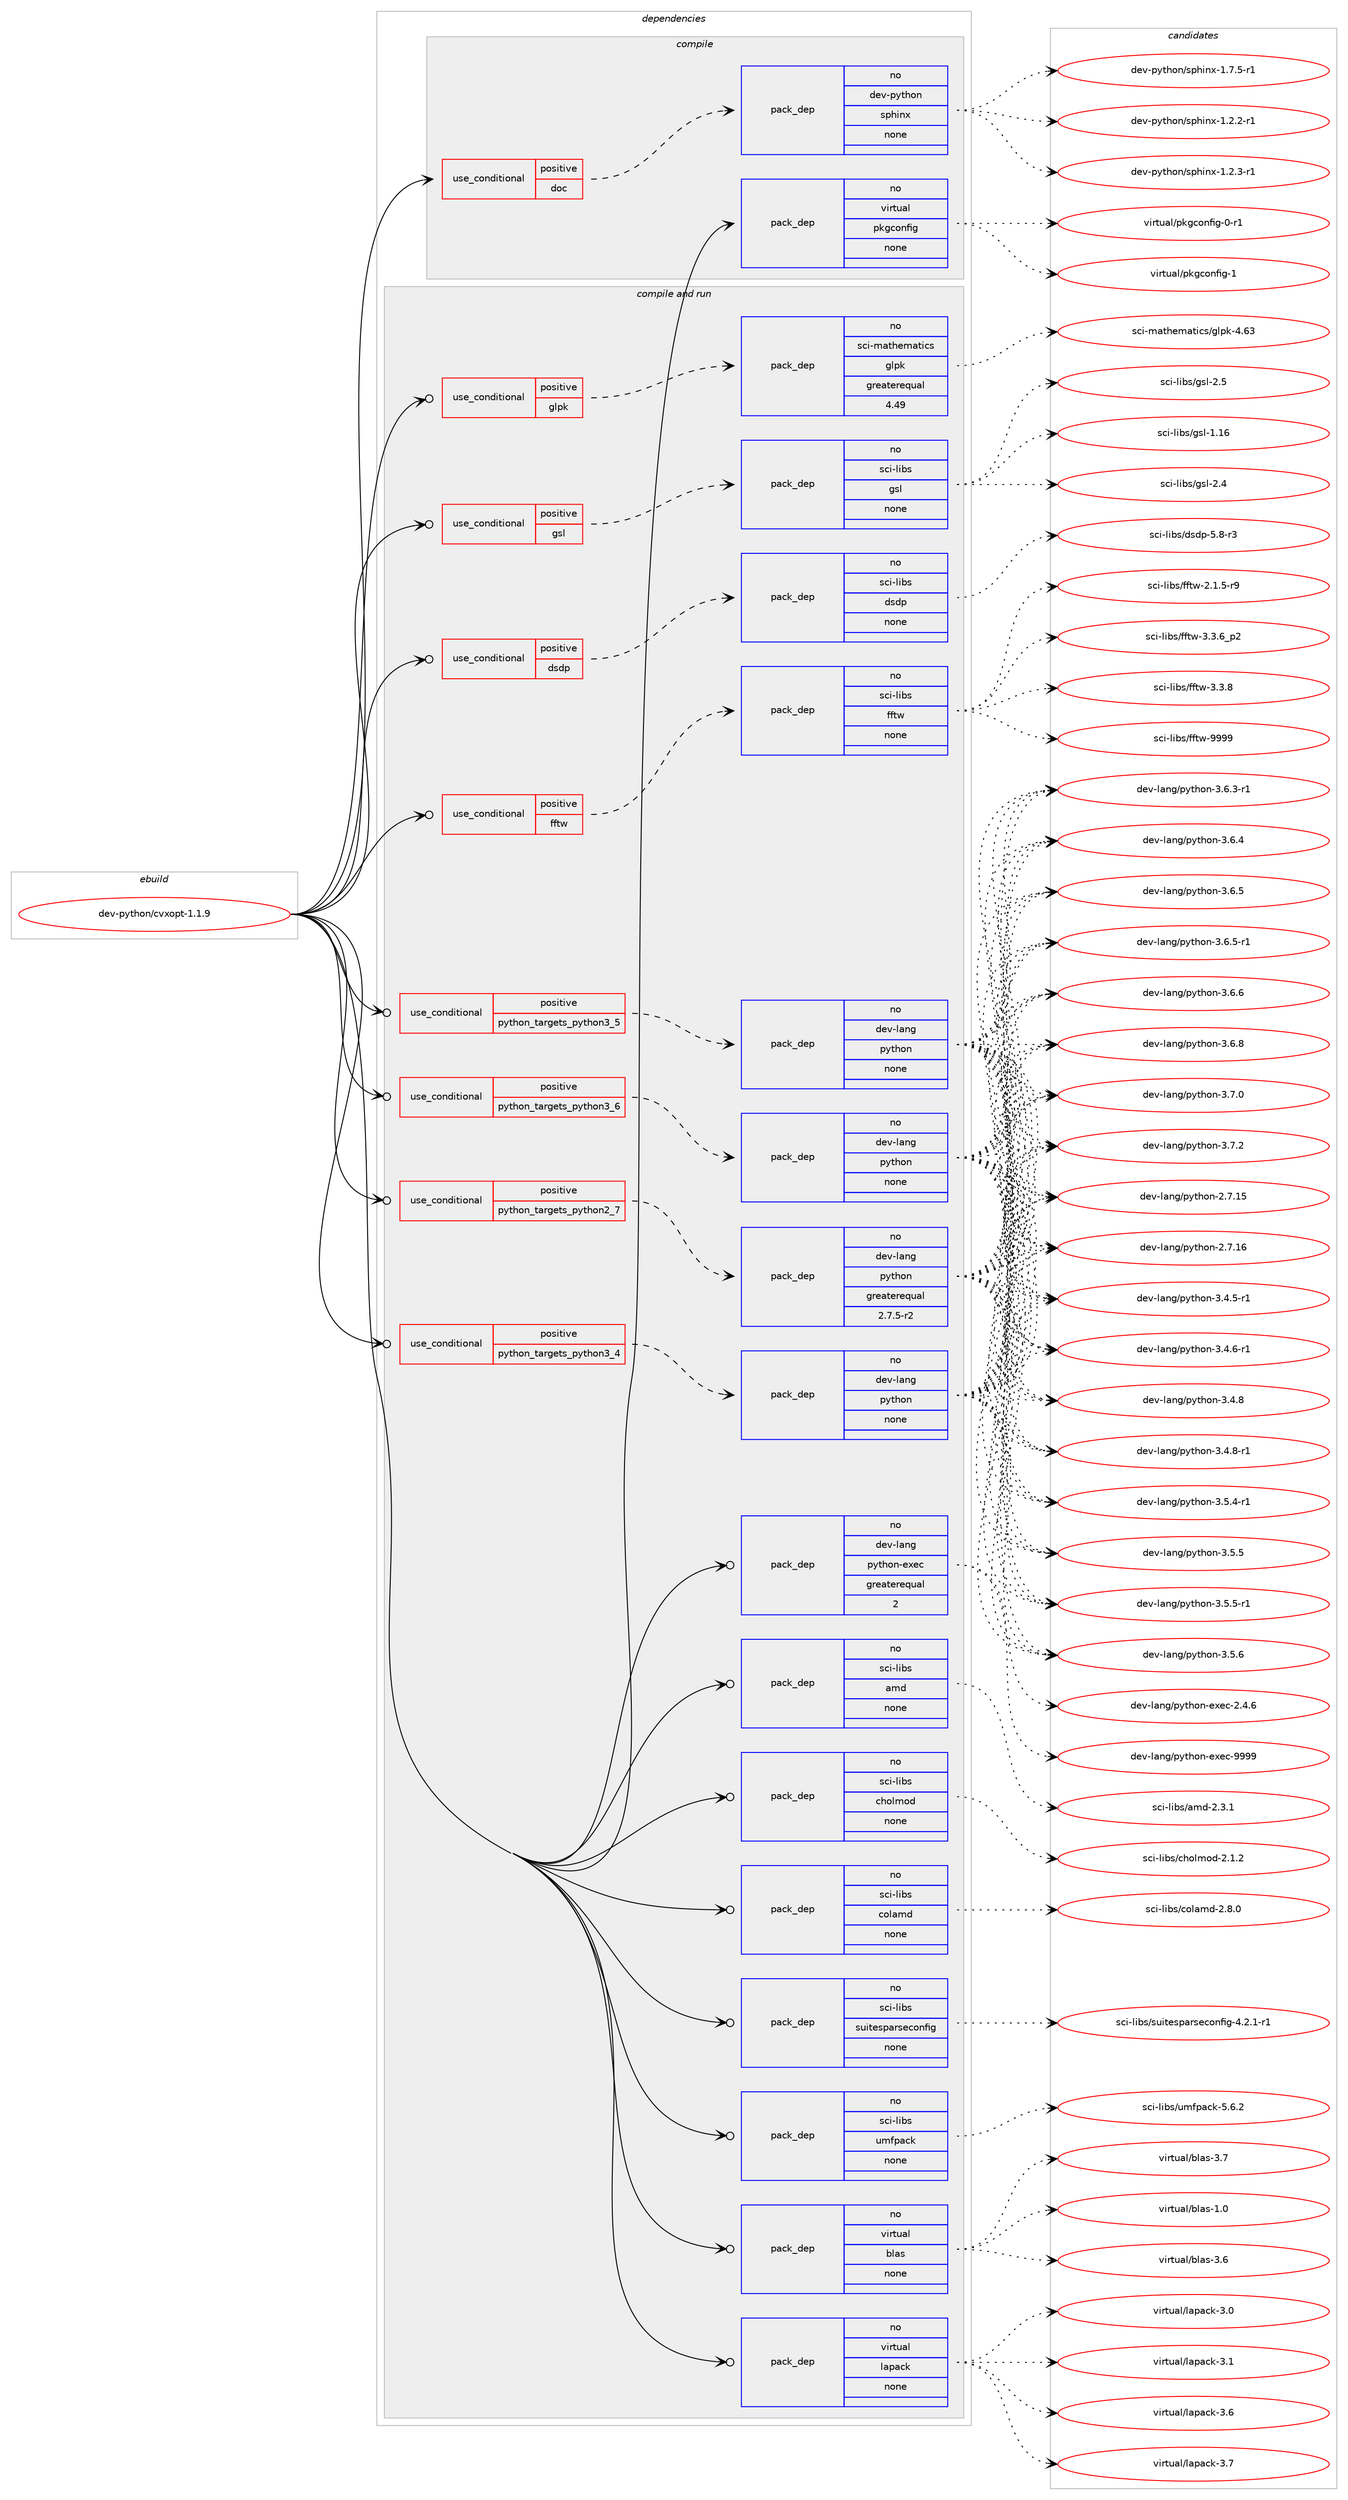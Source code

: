 digraph prolog {

# *************
# Graph options
# *************

newrank=true;
concentrate=true;
compound=true;
graph [rankdir=LR,fontname=Helvetica,fontsize=10,ranksep=1.5];#, ranksep=2.5, nodesep=0.2];
edge  [arrowhead=vee];
node  [fontname=Helvetica,fontsize=10];

# **********
# The ebuild
# **********

subgraph cluster_leftcol {
color=gray;
rank=same;
label=<<i>ebuild</i>>;
id [label="dev-python/cvxopt-1.1.9", color=red, width=4, href="../dev-python/cvxopt-1.1.9.svg"];
}

# ****************
# The dependencies
# ****************

subgraph cluster_midcol {
color=gray;
label=<<i>dependencies</i>>;
subgraph cluster_compile {
fillcolor="#eeeeee";
style=filled;
label=<<i>compile</i>>;
subgraph cond372972 {
dependency1404994 [label=<<TABLE BORDER="0" CELLBORDER="1" CELLSPACING="0" CELLPADDING="4"><TR><TD ROWSPAN="3" CELLPADDING="10">use_conditional</TD></TR><TR><TD>positive</TD></TR><TR><TD>doc</TD></TR></TABLE>>, shape=none, color=red];
subgraph pack1008777 {
dependency1404995 [label=<<TABLE BORDER="0" CELLBORDER="1" CELLSPACING="0" CELLPADDING="4" WIDTH="220"><TR><TD ROWSPAN="6" CELLPADDING="30">pack_dep</TD></TR><TR><TD WIDTH="110">no</TD></TR><TR><TD>dev-python</TD></TR><TR><TD>sphinx</TD></TR><TR><TD>none</TD></TR><TR><TD></TD></TR></TABLE>>, shape=none, color=blue];
}
dependency1404994:e -> dependency1404995:w [weight=20,style="dashed",arrowhead="vee"];
}
id:e -> dependency1404994:w [weight=20,style="solid",arrowhead="vee"];
subgraph pack1008778 {
dependency1404996 [label=<<TABLE BORDER="0" CELLBORDER="1" CELLSPACING="0" CELLPADDING="4" WIDTH="220"><TR><TD ROWSPAN="6" CELLPADDING="30">pack_dep</TD></TR><TR><TD WIDTH="110">no</TD></TR><TR><TD>virtual</TD></TR><TR><TD>pkgconfig</TD></TR><TR><TD>none</TD></TR><TR><TD></TD></TR></TABLE>>, shape=none, color=blue];
}
id:e -> dependency1404996:w [weight=20,style="solid",arrowhead="vee"];
}
subgraph cluster_compileandrun {
fillcolor="#eeeeee";
style=filled;
label=<<i>compile and run</i>>;
subgraph cond372973 {
dependency1404997 [label=<<TABLE BORDER="0" CELLBORDER="1" CELLSPACING="0" CELLPADDING="4"><TR><TD ROWSPAN="3" CELLPADDING="10">use_conditional</TD></TR><TR><TD>positive</TD></TR><TR><TD>dsdp</TD></TR></TABLE>>, shape=none, color=red];
subgraph pack1008779 {
dependency1404998 [label=<<TABLE BORDER="0" CELLBORDER="1" CELLSPACING="0" CELLPADDING="4" WIDTH="220"><TR><TD ROWSPAN="6" CELLPADDING="30">pack_dep</TD></TR><TR><TD WIDTH="110">no</TD></TR><TR><TD>sci-libs</TD></TR><TR><TD>dsdp</TD></TR><TR><TD>none</TD></TR><TR><TD></TD></TR></TABLE>>, shape=none, color=blue];
}
dependency1404997:e -> dependency1404998:w [weight=20,style="dashed",arrowhead="vee"];
}
id:e -> dependency1404997:w [weight=20,style="solid",arrowhead="odotvee"];
subgraph cond372974 {
dependency1404999 [label=<<TABLE BORDER="0" CELLBORDER="1" CELLSPACING="0" CELLPADDING="4"><TR><TD ROWSPAN="3" CELLPADDING="10">use_conditional</TD></TR><TR><TD>positive</TD></TR><TR><TD>fftw</TD></TR></TABLE>>, shape=none, color=red];
subgraph pack1008780 {
dependency1405000 [label=<<TABLE BORDER="0" CELLBORDER="1" CELLSPACING="0" CELLPADDING="4" WIDTH="220"><TR><TD ROWSPAN="6" CELLPADDING="30">pack_dep</TD></TR><TR><TD WIDTH="110">no</TD></TR><TR><TD>sci-libs</TD></TR><TR><TD>fftw</TD></TR><TR><TD>none</TD></TR><TR><TD></TD></TR></TABLE>>, shape=none, color=blue];
}
dependency1404999:e -> dependency1405000:w [weight=20,style="dashed",arrowhead="vee"];
}
id:e -> dependency1404999:w [weight=20,style="solid",arrowhead="odotvee"];
subgraph cond372975 {
dependency1405001 [label=<<TABLE BORDER="0" CELLBORDER="1" CELLSPACING="0" CELLPADDING="4"><TR><TD ROWSPAN="3" CELLPADDING="10">use_conditional</TD></TR><TR><TD>positive</TD></TR><TR><TD>glpk</TD></TR></TABLE>>, shape=none, color=red];
subgraph pack1008781 {
dependency1405002 [label=<<TABLE BORDER="0" CELLBORDER="1" CELLSPACING="0" CELLPADDING="4" WIDTH="220"><TR><TD ROWSPAN="6" CELLPADDING="30">pack_dep</TD></TR><TR><TD WIDTH="110">no</TD></TR><TR><TD>sci-mathematics</TD></TR><TR><TD>glpk</TD></TR><TR><TD>greaterequal</TD></TR><TR><TD>4.49</TD></TR></TABLE>>, shape=none, color=blue];
}
dependency1405001:e -> dependency1405002:w [weight=20,style="dashed",arrowhead="vee"];
}
id:e -> dependency1405001:w [weight=20,style="solid",arrowhead="odotvee"];
subgraph cond372976 {
dependency1405003 [label=<<TABLE BORDER="0" CELLBORDER="1" CELLSPACING="0" CELLPADDING="4"><TR><TD ROWSPAN="3" CELLPADDING="10">use_conditional</TD></TR><TR><TD>positive</TD></TR><TR><TD>gsl</TD></TR></TABLE>>, shape=none, color=red];
subgraph pack1008782 {
dependency1405004 [label=<<TABLE BORDER="0" CELLBORDER="1" CELLSPACING="0" CELLPADDING="4" WIDTH="220"><TR><TD ROWSPAN="6" CELLPADDING="30">pack_dep</TD></TR><TR><TD WIDTH="110">no</TD></TR><TR><TD>sci-libs</TD></TR><TR><TD>gsl</TD></TR><TR><TD>none</TD></TR><TR><TD></TD></TR></TABLE>>, shape=none, color=blue];
}
dependency1405003:e -> dependency1405004:w [weight=20,style="dashed",arrowhead="vee"];
}
id:e -> dependency1405003:w [weight=20,style="solid",arrowhead="odotvee"];
subgraph cond372977 {
dependency1405005 [label=<<TABLE BORDER="0" CELLBORDER="1" CELLSPACING="0" CELLPADDING="4"><TR><TD ROWSPAN="3" CELLPADDING="10">use_conditional</TD></TR><TR><TD>positive</TD></TR><TR><TD>python_targets_python2_7</TD></TR></TABLE>>, shape=none, color=red];
subgraph pack1008783 {
dependency1405006 [label=<<TABLE BORDER="0" CELLBORDER="1" CELLSPACING="0" CELLPADDING="4" WIDTH="220"><TR><TD ROWSPAN="6" CELLPADDING="30">pack_dep</TD></TR><TR><TD WIDTH="110">no</TD></TR><TR><TD>dev-lang</TD></TR><TR><TD>python</TD></TR><TR><TD>greaterequal</TD></TR><TR><TD>2.7.5-r2</TD></TR></TABLE>>, shape=none, color=blue];
}
dependency1405005:e -> dependency1405006:w [weight=20,style="dashed",arrowhead="vee"];
}
id:e -> dependency1405005:w [weight=20,style="solid",arrowhead="odotvee"];
subgraph cond372978 {
dependency1405007 [label=<<TABLE BORDER="0" CELLBORDER="1" CELLSPACING="0" CELLPADDING="4"><TR><TD ROWSPAN="3" CELLPADDING="10">use_conditional</TD></TR><TR><TD>positive</TD></TR><TR><TD>python_targets_python3_4</TD></TR></TABLE>>, shape=none, color=red];
subgraph pack1008784 {
dependency1405008 [label=<<TABLE BORDER="0" CELLBORDER="1" CELLSPACING="0" CELLPADDING="4" WIDTH="220"><TR><TD ROWSPAN="6" CELLPADDING="30">pack_dep</TD></TR><TR><TD WIDTH="110">no</TD></TR><TR><TD>dev-lang</TD></TR><TR><TD>python</TD></TR><TR><TD>none</TD></TR><TR><TD></TD></TR></TABLE>>, shape=none, color=blue];
}
dependency1405007:e -> dependency1405008:w [weight=20,style="dashed",arrowhead="vee"];
}
id:e -> dependency1405007:w [weight=20,style="solid",arrowhead="odotvee"];
subgraph cond372979 {
dependency1405009 [label=<<TABLE BORDER="0" CELLBORDER="1" CELLSPACING="0" CELLPADDING="4"><TR><TD ROWSPAN="3" CELLPADDING="10">use_conditional</TD></TR><TR><TD>positive</TD></TR><TR><TD>python_targets_python3_5</TD></TR></TABLE>>, shape=none, color=red];
subgraph pack1008785 {
dependency1405010 [label=<<TABLE BORDER="0" CELLBORDER="1" CELLSPACING="0" CELLPADDING="4" WIDTH="220"><TR><TD ROWSPAN="6" CELLPADDING="30">pack_dep</TD></TR><TR><TD WIDTH="110">no</TD></TR><TR><TD>dev-lang</TD></TR><TR><TD>python</TD></TR><TR><TD>none</TD></TR><TR><TD></TD></TR></TABLE>>, shape=none, color=blue];
}
dependency1405009:e -> dependency1405010:w [weight=20,style="dashed",arrowhead="vee"];
}
id:e -> dependency1405009:w [weight=20,style="solid",arrowhead="odotvee"];
subgraph cond372980 {
dependency1405011 [label=<<TABLE BORDER="0" CELLBORDER="1" CELLSPACING="0" CELLPADDING="4"><TR><TD ROWSPAN="3" CELLPADDING="10">use_conditional</TD></TR><TR><TD>positive</TD></TR><TR><TD>python_targets_python3_6</TD></TR></TABLE>>, shape=none, color=red];
subgraph pack1008786 {
dependency1405012 [label=<<TABLE BORDER="0" CELLBORDER="1" CELLSPACING="0" CELLPADDING="4" WIDTH="220"><TR><TD ROWSPAN="6" CELLPADDING="30">pack_dep</TD></TR><TR><TD WIDTH="110">no</TD></TR><TR><TD>dev-lang</TD></TR><TR><TD>python</TD></TR><TR><TD>none</TD></TR><TR><TD></TD></TR></TABLE>>, shape=none, color=blue];
}
dependency1405011:e -> dependency1405012:w [weight=20,style="dashed",arrowhead="vee"];
}
id:e -> dependency1405011:w [weight=20,style="solid",arrowhead="odotvee"];
subgraph pack1008787 {
dependency1405013 [label=<<TABLE BORDER="0" CELLBORDER="1" CELLSPACING="0" CELLPADDING="4" WIDTH="220"><TR><TD ROWSPAN="6" CELLPADDING="30">pack_dep</TD></TR><TR><TD WIDTH="110">no</TD></TR><TR><TD>dev-lang</TD></TR><TR><TD>python-exec</TD></TR><TR><TD>greaterequal</TD></TR><TR><TD>2</TD></TR></TABLE>>, shape=none, color=blue];
}
id:e -> dependency1405013:w [weight=20,style="solid",arrowhead="odotvee"];
subgraph pack1008788 {
dependency1405014 [label=<<TABLE BORDER="0" CELLBORDER="1" CELLSPACING="0" CELLPADDING="4" WIDTH="220"><TR><TD ROWSPAN="6" CELLPADDING="30">pack_dep</TD></TR><TR><TD WIDTH="110">no</TD></TR><TR><TD>sci-libs</TD></TR><TR><TD>amd</TD></TR><TR><TD>none</TD></TR><TR><TD></TD></TR></TABLE>>, shape=none, color=blue];
}
id:e -> dependency1405014:w [weight=20,style="solid",arrowhead="odotvee"];
subgraph pack1008789 {
dependency1405015 [label=<<TABLE BORDER="0" CELLBORDER="1" CELLSPACING="0" CELLPADDING="4" WIDTH="220"><TR><TD ROWSPAN="6" CELLPADDING="30">pack_dep</TD></TR><TR><TD WIDTH="110">no</TD></TR><TR><TD>sci-libs</TD></TR><TR><TD>cholmod</TD></TR><TR><TD>none</TD></TR><TR><TD></TD></TR></TABLE>>, shape=none, color=blue];
}
id:e -> dependency1405015:w [weight=20,style="solid",arrowhead="odotvee"];
subgraph pack1008790 {
dependency1405016 [label=<<TABLE BORDER="0" CELLBORDER="1" CELLSPACING="0" CELLPADDING="4" WIDTH="220"><TR><TD ROWSPAN="6" CELLPADDING="30">pack_dep</TD></TR><TR><TD WIDTH="110">no</TD></TR><TR><TD>sci-libs</TD></TR><TR><TD>colamd</TD></TR><TR><TD>none</TD></TR><TR><TD></TD></TR></TABLE>>, shape=none, color=blue];
}
id:e -> dependency1405016:w [weight=20,style="solid",arrowhead="odotvee"];
subgraph pack1008791 {
dependency1405017 [label=<<TABLE BORDER="0" CELLBORDER="1" CELLSPACING="0" CELLPADDING="4" WIDTH="220"><TR><TD ROWSPAN="6" CELLPADDING="30">pack_dep</TD></TR><TR><TD WIDTH="110">no</TD></TR><TR><TD>sci-libs</TD></TR><TR><TD>suitesparseconfig</TD></TR><TR><TD>none</TD></TR><TR><TD></TD></TR></TABLE>>, shape=none, color=blue];
}
id:e -> dependency1405017:w [weight=20,style="solid",arrowhead="odotvee"];
subgraph pack1008792 {
dependency1405018 [label=<<TABLE BORDER="0" CELLBORDER="1" CELLSPACING="0" CELLPADDING="4" WIDTH="220"><TR><TD ROWSPAN="6" CELLPADDING="30">pack_dep</TD></TR><TR><TD WIDTH="110">no</TD></TR><TR><TD>sci-libs</TD></TR><TR><TD>umfpack</TD></TR><TR><TD>none</TD></TR><TR><TD></TD></TR></TABLE>>, shape=none, color=blue];
}
id:e -> dependency1405018:w [weight=20,style="solid",arrowhead="odotvee"];
subgraph pack1008793 {
dependency1405019 [label=<<TABLE BORDER="0" CELLBORDER="1" CELLSPACING="0" CELLPADDING="4" WIDTH="220"><TR><TD ROWSPAN="6" CELLPADDING="30">pack_dep</TD></TR><TR><TD WIDTH="110">no</TD></TR><TR><TD>virtual</TD></TR><TR><TD>blas</TD></TR><TR><TD>none</TD></TR><TR><TD></TD></TR></TABLE>>, shape=none, color=blue];
}
id:e -> dependency1405019:w [weight=20,style="solid",arrowhead="odotvee"];
subgraph pack1008794 {
dependency1405020 [label=<<TABLE BORDER="0" CELLBORDER="1" CELLSPACING="0" CELLPADDING="4" WIDTH="220"><TR><TD ROWSPAN="6" CELLPADDING="30">pack_dep</TD></TR><TR><TD WIDTH="110">no</TD></TR><TR><TD>virtual</TD></TR><TR><TD>lapack</TD></TR><TR><TD>none</TD></TR><TR><TD></TD></TR></TABLE>>, shape=none, color=blue];
}
id:e -> dependency1405020:w [weight=20,style="solid",arrowhead="odotvee"];
}
subgraph cluster_run {
fillcolor="#eeeeee";
style=filled;
label=<<i>run</i>>;
}
}

# **************
# The candidates
# **************

subgraph cluster_choices {
rank=same;
color=gray;
label=<<i>candidates</i>>;

subgraph choice1008777 {
color=black;
nodesep=1;
choice10010111845112121116104111110471151121041051101204549465046504511449 [label="dev-python/sphinx-1.2.2-r1", color=red, width=4,href="../dev-python/sphinx-1.2.2-r1.svg"];
choice10010111845112121116104111110471151121041051101204549465046514511449 [label="dev-python/sphinx-1.2.3-r1", color=red, width=4,href="../dev-python/sphinx-1.2.3-r1.svg"];
choice10010111845112121116104111110471151121041051101204549465546534511449 [label="dev-python/sphinx-1.7.5-r1", color=red, width=4,href="../dev-python/sphinx-1.7.5-r1.svg"];
dependency1404995:e -> choice10010111845112121116104111110471151121041051101204549465046504511449:w [style=dotted,weight="100"];
dependency1404995:e -> choice10010111845112121116104111110471151121041051101204549465046514511449:w [style=dotted,weight="100"];
dependency1404995:e -> choice10010111845112121116104111110471151121041051101204549465546534511449:w [style=dotted,weight="100"];
}
subgraph choice1008778 {
color=black;
nodesep=1;
choice11810511411611797108471121071039911111010210510345484511449 [label="virtual/pkgconfig-0-r1", color=red, width=4,href="../virtual/pkgconfig-0-r1.svg"];
choice1181051141161179710847112107103991111101021051034549 [label="virtual/pkgconfig-1", color=red, width=4,href="../virtual/pkgconfig-1.svg"];
dependency1404996:e -> choice11810511411611797108471121071039911111010210510345484511449:w [style=dotted,weight="100"];
dependency1404996:e -> choice1181051141161179710847112107103991111101021051034549:w [style=dotted,weight="100"];
}
subgraph choice1008779 {
color=black;
nodesep=1;
choice11599105451081059811547100115100112455346564511451 [label="sci-libs/dsdp-5.8-r3", color=red, width=4,href="../sci-libs/dsdp-5.8-r3.svg"];
dependency1404998:e -> choice11599105451081059811547100115100112455346564511451:w [style=dotted,weight="100"];
}
subgraph choice1008780 {
color=black;
nodesep=1;
choice115991054510810598115471021021161194550464946534511457 [label="sci-libs/fftw-2.1.5-r9", color=red, width=4,href="../sci-libs/fftw-2.1.5-r9.svg"];
choice115991054510810598115471021021161194551465146549511250 [label="sci-libs/fftw-3.3.6_p2", color=red, width=4,href="../sci-libs/fftw-3.3.6_p2.svg"];
choice11599105451081059811547102102116119455146514656 [label="sci-libs/fftw-3.3.8", color=red, width=4,href="../sci-libs/fftw-3.3.8.svg"];
choice115991054510810598115471021021161194557575757 [label="sci-libs/fftw-9999", color=red, width=4,href="../sci-libs/fftw-9999.svg"];
dependency1405000:e -> choice115991054510810598115471021021161194550464946534511457:w [style=dotted,weight="100"];
dependency1405000:e -> choice115991054510810598115471021021161194551465146549511250:w [style=dotted,weight="100"];
dependency1405000:e -> choice11599105451081059811547102102116119455146514656:w [style=dotted,weight="100"];
dependency1405000:e -> choice115991054510810598115471021021161194557575757:w [style=dotted,weight="100"];
}
subgraph choice1008781 {
color=black;
nodesep=1;
choice1159910545109971161041011099711610599115471031081121074552465451 [label="sci-mathematics/glpk-4.63", color=red, width=4,href="../sci-mathematics/glpk-4.63.svg"];
dependency1405002:e -> choice1159910545109971161041011099711610599115471031081121074552465451:w [style=dotted,weight="100"];
}
subgraph choice1008782 {
color=black;
nodesep=1;
choice115991054510810598115471031151084549464954 [label="sci-libs/gsl-1.16", color=red, width=4,href="../sci-libs/gsl-1.16.svg"];
choice1159910545108105981154710311510845504652 [label="sci-libs/gsl-2.4", color=red, width=4,href="../sci-libs/gsl-2.4.svg"];
choice1159910545108105981154710311510845504653 [label="sci-libs/gsl-2.5", color=red, width=4,href="../sci-libs/gsl-2.5.svg"];
dependency1405004:e -> choice115991054510810598115471031151084549464954:w [style=dotted,weight="100"];
dependency1405004:e -> choice1159910545108105981154710311510845504652:w [style=dotted,weight="100"];
dependency1405004:e -> choice1159910545108105981154710311510845504653:w [style=dotted,weight="100"];
}
subgraph choice1008783 {
color=black;
nodesep=1;
choice10010111845108971101034711212111610411111045504655464953 [label="dev-lang/python-2.7.15", color=red, width=4,href="../dev-lang/python-2.7.15.svg"];
choice10010111845108971101034711212111610411111045504655464954 [label="dev-lang/python-2.7.16", color=red, width=4,href="../dev-lang/python-2.7.16.svg"];
choice1001011184510897110103471121211161041111104551465246534511449 [label="dev-lang/python-3.4.5-r1", color=red, width=4,href="../dev-lang/python-3.4.5-r1.svg"];
choice1001011184510897110103471121211161041111104551465246544511449 [label="dev-lang/python-3.4.6-r1", color=red, width=4,href="../dev-lang/python-3.4.6-r1.svg"];
choice100101118451089711010347112121116104111110455146524656 [label="dev-lang/python-3.4.8", color=red, width=4,href="../dev-lang/python-3.4.8.svg"];
choice1001011184510897110103471121211161041111104551465246564511449 [label="dev-lang/python-3.4.8-r1", color=red, width=4,href="../dev-lang/python-3.4.8-r1.svg"];
choice1001011184510897110103471121211161041111104551465346524511449 [label="dev-lang/python-3.5.4-r1", color=red, width=4,href="../dev-lang/python-3.5.4-r1.svg"];
choice100101118451089711010347112121116104111110455146534653 [label="dev-lang/python-3.5.5", color=red, width=4,href="../dev-lang/python-3.5.5.svg"];
choice1001011184510897110103471121211161041111104551465346534511449 [label="dev-lang/python-3.5.5-r1", color=red, width=4,href="../dev-lang/python-3.5.5-r1.svg"];
choice100101118451089711010347112121116104111110455146534654 [label="dev-lang/python-3.5.6", color=red, width=4,href="../dev-lang/python-3.5.6.svg"];
choice1001011184510897110103471121211161041111104551465446514511449 [label="dev-lang/python-3.6.3-r1", color=red, width=4,href="../dev-lang/python-3.6.3-r1.svg"];
choice100101118451089711010347112121116104111110455146544652 [label="dev-lang/python-3.6.4", color=red, width=4,href="../dev-lang/python-3.6.4.svg"];
choice100101118451089711010347112121116104111110455146544653 [label="dev-lang/python-3.6.5", color=red, width=4,href="../dev-lang/python-3.6.5.svg"];
choice1001011184510897110103471121211161041111104551465446534511449 [label="dev-lang/python-3.6.5-r1", color=red, width=4,href="../dev-lang/python-3.6.5-r1.svg"];
choice100101118451089711010347112121116104111110455146544654 [label="dev-lang/python-3.6.6", color=red, width=4,href="../dev-lang/python-3.6.6.svg"];
choice100101118451089711010347112121116104111110455146544656 [label="dev-lang/python-3.6.8", color=red, width=4,href="../dev-lang/python-3.6.8.svg"];
choice100101118451089711010347112121116104111110455146554648 [label="dev-lang/python-3.7.0", color=red, width=4,href="../dev-lang/python-3.7.0.svg"];
choice100101118451089711010347112121116104111110455146554650 [label="dev-lang/python-3.7.2", color=red, width=4,href="../dev-lang/python-3.7.2.svg"];
dependency1405006:e -> choice10010111845108971101034711212111610411111045504655464953:w [style=dotted,weight="100"];
dependency1405006:e -> choice10010111845108971101034711212111610411111045504655464954:w [style=dotted,weight="100"];
dependency1405006:e -> choice1001011184510897110103471121211161041111104551465246534511449:w [style=dotted,weight="100"];
dependency1405006:e -> choice1001011184510897110103471121211161041111104551465246544511449:w [style=dotted,weight="100"];
dependency1405006:e -> choice100101118451089711010347112121116104111110455146524656:w [style=dotted,weight="100"];
dependency1405006:e -> choice1001011184510897110103471121211161041111104551465246564511449:w [style=dotted,weight="100"];
dependency1405006:e -> choice1001011184510897110103471121211161041111104551465346524511449:w [style=dotted,weight="100"];
dependency1405006:e -> choice100101118451089711010347112121116104111110455146534653:w [style=dotted,weight="100"];
dependency1405006:e -> choice1001011184510897110103471121211161041111104551465346534511449:w [style=dotted,weight="100"];
dependency1405006:e -> choice100101118451089711010347112121116104111110455146534654:w [style=dotted,weight="100"];
dependency1405006:e -> choice1001011184510897110103471121211161041111104551465446514511449:w [style=dotted,weight="100"];
dependency1405006:e -> choice100101118451089711010347112121116104111110455146544652:w [style=dotted,weight="100"];
dependency1405006:e -> choice100101118451089711010347112121116104111110455146544653:w [style=dotted,weight="100"];
dependency1405006:e -> choice1001011184510897110103471121211161041111104551465446534511449:w [style=dotted,weight="100"];
dependency1405006:e -> choice100101118451089711010347112121116104111110455146544654:w [style=dotted,weight="100"];
dependency1405006:e -> choice100101118451089711010347112121116104111110455146544656:w [style=dotted,weight="100"];
dependency1405006:e -> choice100101118451089711010347112121116104111110455146554648:w [style=dotted,weight="100"];
dependency1405006:e -> choice100101118451089711010347112121116104111110455146554650:w [style=dotted,weight="100"];
}
subgraph choice1008784 {
color=black;
nodesep=1;
choice10010111845108971101034711212111610411111045504655464953 [label="dev-lang/python-2.7.15", color=red, width=4,href="../dev-lang/python-2.7.15.svg"];
choice10010111845108971101034711212111610411111045504655464954 [label="dev-lang/python-2.7.16", color=red, width=4,href="../dev-lang/python-2.7.16.svg"];
choice1001011184510897110103471121211161041111104551465246534511449 [label="dev-lang/python-3.4.5-r1", color=red, width=4,href="../dev-lang/python-3.4.5-r1.svg"];
choice1001011184510897110103471121211161041111104551465246544511449 [label="dev-lang/python-3.4.6-r1", color=red, width=4,href="../dev-lang/python-3.4.6-r1.svg"];
choice100101118451089711010347112121116104111110455146524656 [label="dev-lang/python-3.4.8", color=red, width=4,href="../dev-lang/python-3.4.8.svg"];
choice1001011184510897110103471121211161041111104551465246564511449 [label="dev-lang/python-3.4.8-r1", color=red, width=4,href="../dev-lang/python-3.4.8-r1.svg"];
choice1001011184510897110103471121211161041111104551465346524511449 [label="dev-lang/python-3.5.4-r1", color=red, width=4,href="../dev-lang/python-3.5.4-r1.svg"];
choice100101118451089711010347112121116104111110455146534653 [label="dev-lang/python-3.5.5", color=red, width=4,href="../dev-lang/python-3.5.5.svg"];
choice1001011184510897110103471121211161041111104551465346534511449 [label="dev-lang/python-3.5.5-r1", color=red, width=4,href="../dev-lang/python-3.5.5-r1.svg"];
choice100101118451089711010347112121116104111110455146534654 [label="dev-lang/python-3.5.6", color=red, width=4,href="../dev-lang/python-3.5.6.svg"];
choice1001011184510897110103471121211161041111104551465446514511449 [label="dev-lang/python-3.6.3-r1", color=red, width=4,href="../dev-lang/python-3.6.3-r1.svg"];
choice100101118451089711010347112121116104111110455146544652 [label="dev-lang/python-3.6.4", color=red, width=4,href="../dev-lang/python-3.6.4.svg"];
choice100101118451089711010347112121116104111110455146544653 [label="dev-lang/python-3.6.5", color=red, width=4,href="../dev-lang/python-3.6.5.svg"];
choice1001011184510897110103471121211161041111104551465446534511449 [label="dev-lang/python-3.6.5-r1", color=red, width=4,href="../dev-lang/python-3.6.5-r1.svg"];
choice100101118451089711010347112121116104111110455146544654 [label="dev-lang/python-3.6.6", color=red, width=4,href="../dev-lang/python-3.6.6.svg"];
choice100101118451089711010347112121116104111110455146544656 [label="dev-lang/python-3.6.8", color=red, width=4,href="../dev-lang/python-3.6.8.svg"];
choice100101118451089711010347112121116104111110455146554648 [label="dev-lang/python-3.7.0", color=red, width=4,href="../dev-lang/python-3.7.0.svg"];
choice100101118451089711010347112121116104111110455146554650 [label="dev-lang/python-3.7.2", color=red, width=4,href="../dev-lang/python-3.7.2.svg"];
dependency1405008:e -> choice10010111845108971101034711212111610411111045504655464953:w [style=dotted,weight="100"];
dependency1405008:e -> choice10010111845108971101034711212111610411111045504655464954:w [style=dotted,weight="100"];
dependency1405008:e -> choice1001011184510897110103471121211161041111104551465246534511449:w [style=dotted,weight="100"];
dependency1405008:e -> choice1001011184510897110103471121211161041111104551465246544511449:w [style=dotted,weight="100"];
dependency1405008:e -> choice100101118451089711010347112121116104111110455146524656:w [style=dotted,weight="100"];
dependency1405008:e -> choice1001011184510897110103471121211161041111104551465246564511449:w [style=dotted,weight="100"];
dependency1405008:e -> choice1001011184510897110103471121211161041111104551465346524511449:w [style=dotted,weight="100"];
dependency1405008:e -> choice100101118451089711010347112121116104111110455146534653:w [style=dotted,weight="100"];
dependency1405008:e -> choice1001011184510897110103471121211161041111104551465346534511449:w [style=dotted,weight="100"];
dependency1405008:e -> choice100101118451089711010347112121116104111110455146534654:w [style=dotted,weight="100"];
dependency1405008:e -> choice1001011184510897110103471121211161041111104551465446514511449:w [style=dotted,weight="100"];
dependency1405008:e -> choice100101118451089711010347112121116104111110455146544652:w [style=dotted,weight="100"];
dependency1405008:e -> choice100101118451089711010347112121116104111110455146544653:w [style=dotted,weight="100"];
dependency1405008:e -> choice1001011184510897110103471121211161041111104551465446534511449:w [style=dotted,weight="100"];
dependency1405008:e -> choice100101118451089711010347112121116104111110455146544654:w [style=dotted,weight="100"];
dependency1405008:e -> choice100101118451089711010347112121116104111110455146544656:w [style=dotted,weight="100"];
dependency1405008:e -> choice100101118451089711010347112121116104111110455146554648:w [style=dotted,weight="100"];
dependency1405008:e -> choice100101118451089711010347112121116104111110455146554650:w [style=dotted,weight="100"];
}
subgraph choice1008785 {
color=black;
nodesep=1;
choice10010111845108971101034711212111610411111045504655464953 [label="dev-lang/python-2.7.15", color=red, width=4,href="../dev-lang/python-2.7.15.svg"];
choice10010111845108971101034711212111610411111045504655464954 [label="dev-lang/python-2.7.16", color=red, width=4,href="../dev-lang/python-2.7.16.svg"];
choice1001011184510897110103471121211161041111104551465246534511449 [label="dev-lang/python-3.4.5-r1", color=red, width=4,href="../dev-lang/python-3.4.5-r1.svg"];
choice1001011184510897110103471121211161041111104551465246544511449 [label="dev-lang/python-3.4.6-r1", color=red, width=4,href="../dev-lang/python-3.4.6-r1.svg"];
choice100101118451089711010347112121116104111110455146524656 [label="dev-lang/python-3.4.8", color=red, width=4,href="../dev-lang/python-3.4.8.svg"];
choice1001011184510897110103471121211161041111104551465246564511449 [label="dev-lang/python-3.4.8-r1", color=red, width=4,href="../dev-lang/python-3.4.8-r1.svg"];
choice1001011184510897110103471121211161041111104551465346524511449 [label="dev-lang/python-3.5.4-r1", color=red, width=4,href="../dev-lang/python-3.5.4-r1.svg"];
choice100101118451089711010347112121116104111110455146534653 [label="dev-lang/python-3.5.5", color=red, width=4,href="../dev-lang/python-3.5.5.svg"];
choice1001011184510897110103471121211161041111104551465346534511449 [label="dev-lang/python-3.5.5-r1", color=red, width=4,href="../dev-lang/python-3.5.5-r1.svg"];
choice100101118451089711010347112121116104111110455146534654 [label="dev-lang/python-3.5.6", color=red, width=4,href="../dev-lang/python-3.5.6.svg"];
choice1001011184510897110103471121211161041111104551465446514511449 [label="dev-lang/python-3.6.3-r1", color=red, width=4,href="../dev-lang/python-3.6.3-r1.svg"];
choice100101118451089711010347112121116104111110455146544652 [label="dev-lang/python-3.6.4", color=red, width=4,href="../dev-lang/python-3.6.4.svg"];
choice100101118451089711010347112121116104111110455146544653 [label="dev-lang/python-3.6.5", color=red, width=4,href="../dev-lang/python-3.6.5.svg"];
choice1001011184510897110103471121211161041111104551465446534511449 [label="dev-lang/python-3.6.5-r1", color=red, width=4,href="../dev-lang/python-3.6.5-r1.svg"];
choice100101118451089711010347112121116104111110455146544654 [label="dev-lang/python-3.6.6", color=red, width=4,href="../dev-lang/python-3.6.6.svg"];
choice100101118451089711010347112121116104111110455146544656 [label="dev-lang/python-3.6.8", color=red, width=4,href="../dev-lang/python-3.6.8.svg"];
choice100101118451089711010347112121116104111110455146554648 [label="dev-lang/python-3.7.0", color=red, width=4,href="../dev-lang/python-3.7.0.svg"];
choice100101118451089711010347112121116104111110455146554650 [label="dev-lang/python-3.7.2", color=red, width=4,href="../dev-lang/python-3.7.2.svg"];
dependency1405010:e -> choice10010111845108971101034711212111610411111045504655464953:w [style=dotted,weight="100"];
dependency1405010:e -> choice10010111845108971101034711212111610411111045504655464954:w [style=dotted,weight="100"];
dependency1405010:e -> choice1001011184510897110103471121211161041111104551465246534511449:w [style=dotted,weight="100"];
dependency1405010:e -> choice1001011184510897110103471121211161041111104551465246544511449:w [style=dotted,weight="100"];
dependency1405010:e -> choice100101118451089711010347112121116104111110455146524656:w [style=dotted,weight="100"];
dependency1405010:e -> choice1001011184510897110103471121211161041111104551465246564511449:w [style=dotted,weight="100"];
dependency1405010:e -> choice1001011184510897110103471121211161041111104551465346524511449:w [style=dotted,weight="100"];
dependency1405010:e -> choice100101118451089711010347112121116104111110455146534653:w [style=dotted,weight="100"];
dependency1405010:e -> choice1001011184510897110103471121211161041111104551465346534511449:w [style=dotted,weight="100"];
dependency1405010:e -> choice100101118451089711010347112121116104111110455146534654:w [style=dotted,weight="100"];
dependency1405010:e -> choice1001011184510897110103471121211161041111104551465446514511449:w [style=dotted,weight="100"];
dependency1405010:e -> choice100101118451089711010347112121116104111110455146544652:w [style=dotted,weight="100"];
dependency1405010:e -> choice100101118451089711010347112121116104111110455146544653:w [style=dotted,weight="100"];
dependency1405010:e -> choice1001011184510897110103471121211161041111104551465446534511449:w [style=dotted,weight="100"];
dependency1405010:e -> choice100101118451089711010347112121116104111110455146544654:w [style=dotted,weight="100"];
dependency1405010:e -> choice100101118451089711010347112121116104111110455146544656:w [style=dotted,weight="100"];
dependency1405010:e -> choice100101118451089711010347112121116104111110455146554648:w [style=dotted,weight="100"];
dependency1405010:e -> choice100101118451089711010347112121116104111110455146554650:w [style=dotted,weight="100"];
}
subgraph choice1008786 {
color=black;
nodesep=1;
choice10010111845108971101034711212111610411111045504655464953 [label="dev-lang/python-2.7.15", color=red, width=4,href="../dev-lang/python-2.7.15.svg"];
choice10010111845108971101034711212111610411111045504655464954 [label="dev-lang/python-2.7.16", color=red, width=4,href="../dev-lang/python-2.7.16.svg"];
choice1001011184510897110103471121211161041111104551465246534511449 [label="dev-lang/python-3.4.5-r1", color=red, width=4,href="../dev-lang/python-3.4.5-r1.svg"];
choice1001011184510897110103471121211161041111104551465246544511449 [label="dev-lang/python-3.4.6-r1", color=red, width=4,href="../dev-lang/python-3.4.6-r1.svg"];
choice100101118451089711010347112121116104111110455146524656 [label="dev-lang/python-3.4.8", color=red, width=4,href="../dev-lang/python-3.4.8.svg"];
choice1001011184510897110103471121211161041111104551465246564511449 [label="dev-lang/python-3.4.8-r1", color=red, width=4,href="../dev-lang/python-3.4.8-r1.svg"];
choice1001011184510897110103471121211161041111104551465346524511449 [label="dev-lang/python-3.5.4-r1", color=red, width=4,href="../dev-lang/python-3.5.4-r1.svg"];
choice100101118451089711010347112121116104111110455146534653 [label="dev-lang/python-3.5.5", color=red, width=4,href="../dev-lang/python-3.5.5.svg"];
choice1001011184510897110103471121211161041111104551465346534511449 [label="dev-lang/python-3.5.5-r1", color=red, width=4,href="../dev-lang/python-3.5.5-r1.svg"];
choice100101118451089711010347112121116104111110455146534654 [label="dev-lang/python-3.5.6", color=red, width=4,href="../dev-lang/python-3.5.6.svg"];
choice1001011184510897110103471121211161041111104551465446514511449 [label="dev-lang/python-3.6.3-r1", color=red, width=4,href="../dev-lang/python-3.6.3-r1.svg"];
choice100101118451089711010347112121116104111110455146544652 [label="dev-lang/python-3.6.4", color=red, width=4,href="../dev-lang/python-3.6.4.svg"];
choice100101118451089711010347112121116104111110455146544653 [label="dev-lang/python-3.6.5", color=red, width=4,href="../dev-lang/python-3.6.5.svg"];
choice1001011184510897110103471121211161041111104551465446534511449 [label="dev-lang/python-3.6.5-r1", color=red, width=4,href="../dev-lang/python-3.6.5-r1.svg"];
choice100101118451089711010347112121116104111110455146544654 [label="dev-lang/python-3.6.6", color=red, width=4,href="../dev-lang/python-3.6.6.svg"];
choice100101118451089711010347112121116104111110455146544656 [label="dev-lang/python-3.6.8", color=red, width=4,href="../dev-lang/python-3.6.8.svg"];
choice100101118451089711010347112121116104111110455146554648 [label="dev-lang/python-3.7.0", color=red, width=4,href="../dev-lang/python-3.7.0.svg"];
choice100101118451089711010347112121116104111110455146554650 [label="dev-lang/python-3.7.2", color=red, width=4,href="../dev-lang/python-3.7.2.svg"];
dependency1405012:e -> choice10010111845108971101034711212111610411111045504655464953:w [style=dotted,weight="100"];
dependency1405012:e -> choice10010111845108971101034711212111610411111045504655464954:w [style=dotted,weight="100"];
dependency1405012:e -> choice1001011184510897110103471121211161041111104551465246534511449:w [style=dotted,weight="100"];
dependency1405012:e -> choice1001011184510897110103471121211161041111104551465246544511449:w [style=dotted,weight="100"];
dependency1405012:e -> choice100101118451089711010347112121116104111110455146524656:w [style=dotted,weight="100"];
dependency1405012:e -> choice1001011184510897110103471121211161041111104551465246564511449:w [style=dotted,weight="100"];
dependency1405012:e -> choice1001011184510897110103471121211161041111104551465346524511449:w [style=dotted,weight="100"];
dependency1405012:e -> choice100101118451089711010347112121116104111110455146534653:w [style=dotted,weight="100"];
dependency1405012:e -> choice1001011184510897110103471121211161041111104551465346534511449:w [style=dotted,weight="100"];
dependency1405012:e -> choice100101118451089711010347112121116104111110455146534654:w [style=dotted,weight="100"];
dependency1405012:e -> choice1001011184510897110103471121211161041111104551465446514511449:w [style=dotted,weight="100"];
dependency1405012:e -> choice100101118451089711010347112121116104111110455146544652:w [style=dotted,weight="100"];
dependency1405012:e -> choice100101118451089711010347112121116104111110455146544653:w [style=dotted,weight="100"];
dependency1405012:e -> choice1001011184510897110103471121211161041111104551465446534511449:w [style=dotted,weight="100"];
dependency1405012:e -> choice100101118451089711010347112121116104111110455146544654:w [style=dotted,weight="100"];
dependency1405012:e -> choice100101118451089711010347112121116104111110455146544656:w [style=dotted,weight="100"];
dependency1405012:e -> choice100101118451089711010347112121116104111110455146554648:w [style=dotted,weight="100"];
dependency1405012:e -> choice100101118451089711010347112121116104111110455146554650:w [style=dotted,weight="100"];
}
subgraph choice1008787 {
color=black;
nodesep=1;
choice1001011184510897110103471121211161041111104510112010199455046524654 [label="dev-lang/python-exec-2.4.6", color=red, width=4,href="../dev-lang/python-exec-2.4.6.svg"];
choice10010111845108971101034711212111610411111045101120101994557575757 [label="dev-lang/python-exec-9999", color=red, width=4,href="../dev-lang/python-exec-9999.svg"];
dependency1405013:e -> choice1001011184510897110103471121211161041111104510112010199455046524654:w [style=dotted,weight="100"];
dependency1405013:e -> choice10010111845108971101034711212111610411111045101120101994557575757:w [style=dotted,weight="100"];
}
subgraph choice1008788 {
color=black;
nodesep=1;
choice1159910545108105981154797109100455046514649 [label="sci-libs/amd-2.3.1", color=red, width=4,href="../sci-libs/amd-2.3.1.svg"];
dependency1405014:e -> choice1159910545108105981154797109100455046514649:w [style=dotted,weight="100"];
}
subgraph choice1008789 {
color=black;
nodesep=1;
choice1159910545108105981154799104111108109111100455046494650 [label="sci-libs/cholmod-2.1.2", color=red, width=4,href="../sci-libs/cholmod-2.1.2.svg"];
dependency1405015:e -> choice1159910545108105981154799104111108109111100455046494650:w [style=dotted,weight="100"];
}
subgraph choice1008790 {
color=black;
nodesep=1;
choice115991054510810598115479911110897109100455046564648 [label="sci-libs/colamd-2.8.0", color=red, width=4,href="../sci-libs/colamd-2.8.0.svg"];
dependency1405016:e -> choice115991054510810598115479911110897109100455046564648:w [style=dotted,weight="100"];
}
subgraph choice1008791 {
color=black;
nodesep=1;
choice1159910545108105981154711511710511610111511297114115101991111101021051034552465046494511449 [label="sci-libs/suitesparseconfig-4.2.1-r1", color=red, width=4,href="../sci-libs/suitesparseconfig-4.2.1-r1.svg"];
dependency1405017:e -> choice1159910545108105981154711511710511610111511297114115101991111101021051034552465046494511449:w [style=dotted,weight="100"];
}
subgraph choice1008792 {
color=black;
nodesep=1;
choice115991054510810598115471171091021129799107455346544650 [label="sci-libs/umfpack-5.6.2", color=red, width=4,href="../sci-libs/umfpack-5.6.2.svg"];
dependency1405018:e -> choice115991054510810598115471171091021129799107455346544650:w [style=dotted,weight="100"];
}
subgraph choice1008793 {
color=black;
nodesep=1;
choice1181051141161179710847981089711545494648 [label="virtual/blas-1.0", color=red, width=4,href="../virtual/blas-1.0.svg"];
choice1181051141161179710847981089711545514654 [label="virtual/blas-3.6", color=red, width=4,href="../virtual/blas-3.6.svg"];
choice1181051141161179710847981089711545514655 [label="virtual/blas-3.7", color=red, width=4,href="../virtual/blas-3.7.svg"];
dependency1405019:e -> choice1181051141161179710847981089711545494648:w [style=dotted,weight="100"];
dependency1405019:e -> choice1181051141161179710847981089711545514654:w [style=dotted,weight="100"];
dependency1405019:e -> choice1181051141161179710847981089711545514655:w [style=dotted,weight="100"];
}
subgraph choice1008794 {
color=black;
nodesep=1;
choice118105114116117971084710897112979910745514648 [label="virtual/lapack-3.0", color=red, width=4,href="../virtual/lapack-3.0.svg"];
choice118105114116117971084710897112979910745514649 [label="virtual/lapack-3.1", color=red, width=4,href="../virtual/lapack-3.1.svg"];
choice118105114116117971084710897112979910745514654 [label="virtual/lapack-3.6", color=red, width=4,href="../virtual/lapack-3.6.svg"];
choice118105114116117971084710897112979910745514655 [label="virtual/lapack-3.7", color=red, width=4,href="../virtual/lapack-3.7.svg"];
dependency1405020:e -> choice118105114116117971084710897112979910745514648:w [style=dotted,weight="100"];
dependency1405020:e -> choice118105114116117971084710897112979910745514649:w [style=dotted,weight="100"];
dependency1405020:e -> choice118105114116117971084710897112979910745514654:w [style=dotted,weight="100"];
dependency1405020:e -> choice118105114116117971084710897112979910745514655:w [style=dotted,weight="100"];
}
}

}

